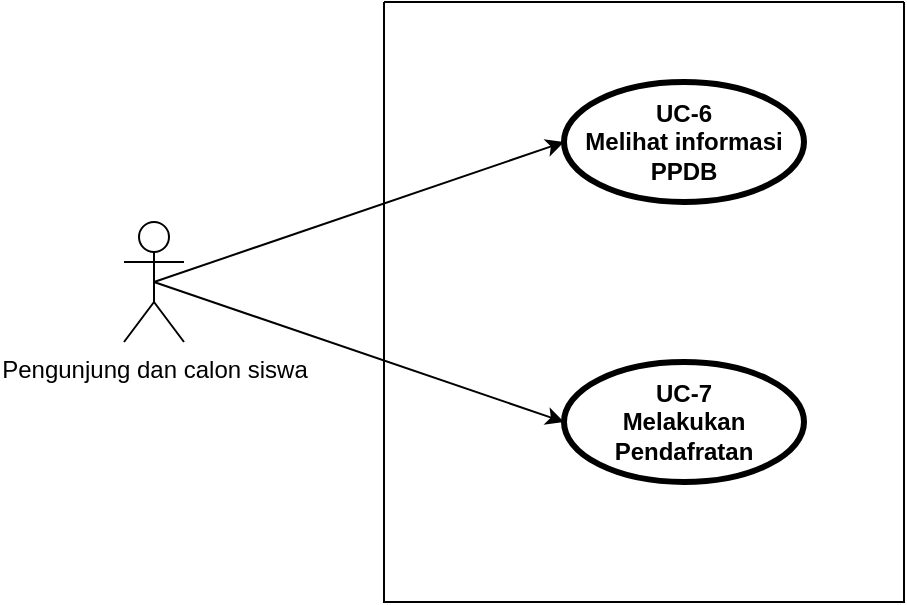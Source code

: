 <mxfile version="21.6.3" type="github">
  <diagram name="Halaman-1" id="4W2LeknAuTOV8Bat-6C-">
    <mxGraphModel dx="847" dy="764" grid="1" gridSize="10" guides="1" tooltips="1" connect="1" arrows="1" fold="1" page="1" pageScale="1" pageWidth="827" pageHeight="1169" math="0" shadow="0">
      <root>
        <mxCell id="0" />
        <mxCell id="1" parent="0" />
        <mxCell id="VLdKGI5kS9LnQtgC-ivy-9" value="" style="swimlane;startSize=0;" vertex="1" parent="1">
          <mxGeometry x="1040" y="200" width="260" height="300" as="geometry" />
        </mxCell>
        <mxCell id="VLdKGI5kS9LnQtgC-ivy-1" value="Pengunjung dan calon siswa" style="shape=umlActor;html=1;verticalLabelPosition=bottom;verticalAlign=top;align=center;" vertex="1" parent="1">
          <mxGeometry x="910" y="310" width="30" height="60" as="geometry" />
        </mxCell>
        <mxCell id="VLdKGI5kS9LnQtgC-ivy-2" value="UC-6&lt;br&gt;Melihat informasi PPDB" style="shape=ellipse;html=1;strokeWidth=3;fontStyle=1;whiteSpace=wrap;align=center;perimeter=ellipsePerimeter;" vertex="1" parent="1">
          <mxGeometry x="1130" y="240" width="120" height="60" as="geometry" />
        </mxCell>
        <mxCell id="VLdKGI5kS9LnQtgC-ivy-3" value="UC-7&lt;br&gt;Melakukan Pendafratan" style="shape=ellipse;html=1;strokeWidth=3;fontStyle=1;whiteSpace=wrap;align=center;perimeter=ellipsePerimeter;" vertex="1" parent="1">
          <mxGeometry x="1130" y="380" width="120" height="60" as="geometry" />
        </mxCell>
        <mxCell id="VLdKGI5kS9LnQtgC-ivy-7" value="" style="endArrow=classic;html=1;rounded=0;exitX=0.5;exitY=0.5;exitDx=0;exitDy=0;exitPerimeter=0;entryX=0;entryY=0.5;entryDx=0;entryDy=0;" edge="1" parent="1" source="VLdKGI5kS9LnQtgC-ivy-1" target="VLdKGI5kS9LnQtgC-ivy-2">
          <mxGeometry width="50" height="50" relative="1" as="geometry">
            <mxPoint x="910" y="560" as="sourcePoint" />
            <mxPoint x="960" y="510" as="targetPoint" />
          </mxGeometry>
        </mxCell>
        <mxCell id="VLdKGI5kS9LnQtgC-ivy-8" value="" style="endArrow=classic;html=1;rounded=0;exitX=0.5;exitY=0.5;exitDx=0;exitDy=0;exitPerimeter=0;entryX=0;entryY=0.5;entryDx=0;entryDy=0;" edge="1" parent="1" source="VLdKGI5kS9LnQtgC-ivy-1" target="VLdKGI5kS9LnQtgC-ivy-3">
          <mxGeometry width="50" height="50" relative="1" as="geometry">
            <mxPoint x="990" y="520" as="sourcePoint" />
            <mxPoint x="1040" y="470" as="targetPoint" />
          </mxGeometry>
        </mxCell>
      </root>
    </mxGraphModel>
  </diagram>
</mxfile>
